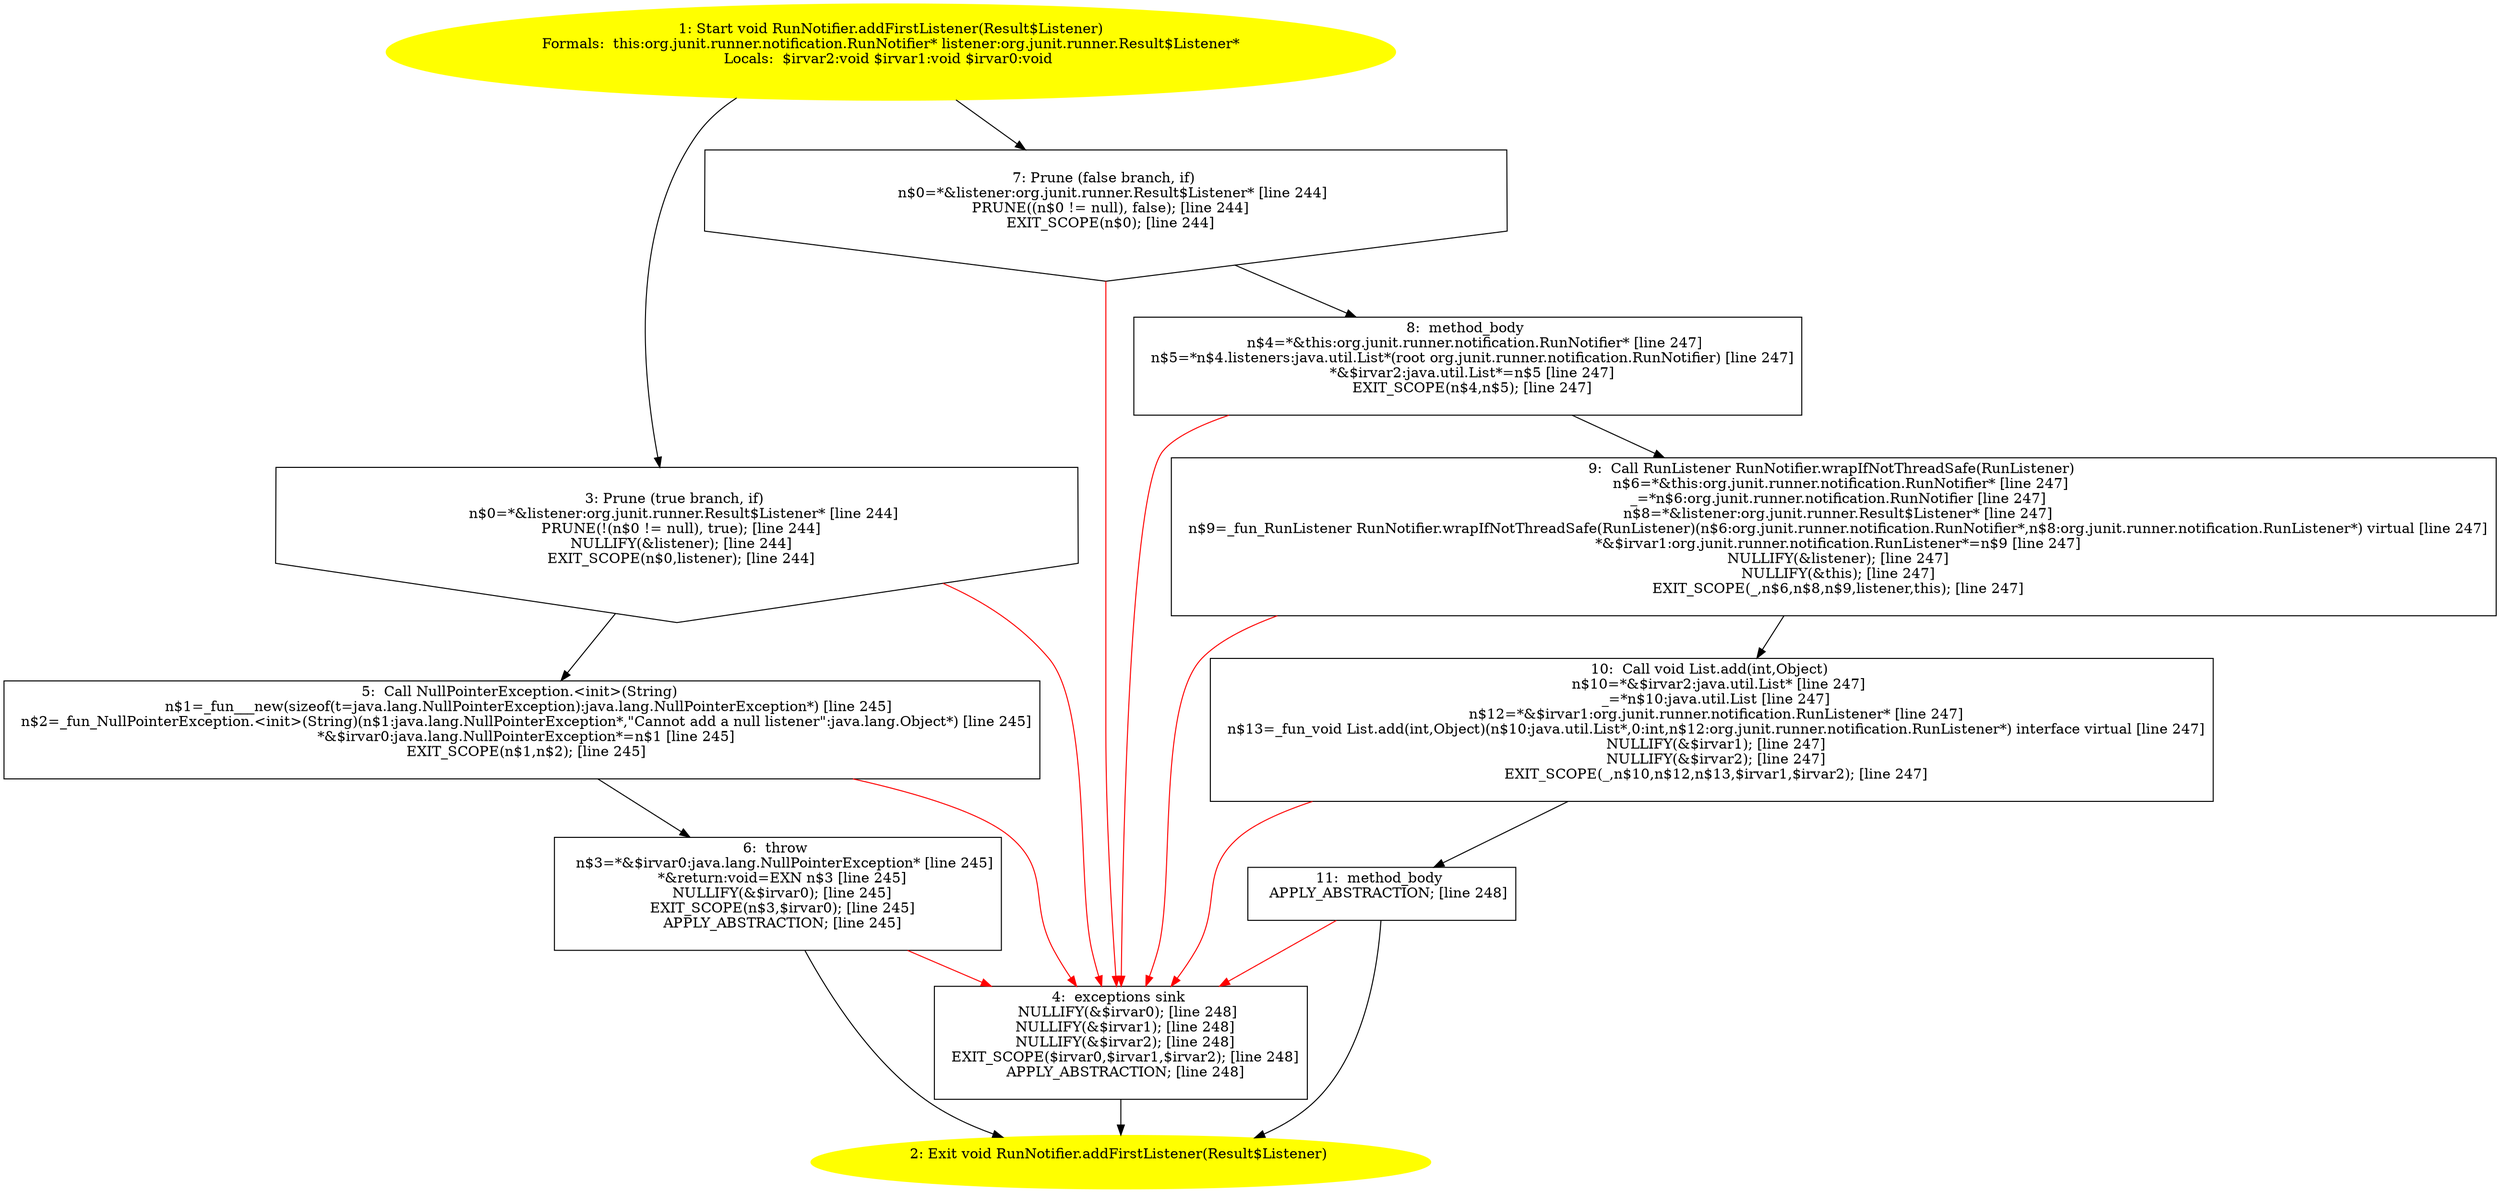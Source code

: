 /* @generated */
digraph cfg {
"org.junit.runner.notification.RunNotifier.addFirstListener(org.junit.runner.Result$Listener):void.44f1dc67d46ba5de6c0e88141081e14a_1" [label="1: Start void RunNotifier.addFirstListener(Result$Listener)\nFormals:  this:org.junit.runner.notification.RunNotifier* listener:org.junit.runner.Result$Listener*\nLocals:  $irvar2:void $irvar1:void $irvar0:void \n  " color=yellow style=filled]
	

	 "org.junit.runner.notification.RunNotifier.addFirstListener(org.junit.runner.Result$Listener):void.44f1dc67d46ba5de6c0e88141081e14a_1" -> "org.junit.runner.notification.RunNotifier.addFirstListener(org.junit.runner.Result$Listener):void.44f1dc67d46ba5de6c0e88141081e14a_3" ;
	 "org.junit.runner.notification.RunNotifier.addFirstListener(org.junit.runner.Result$Listener):void.44f1dc67d46ba5de6c0e88141081e14a_1" -> "org.junit.runner.notification.RunNotifier.addFirstListener(org.junit.runner.Result$Listener):void.44f1dc67d46ba5de6c0e88141081e14a_7" ;
"org.junit.runner.notification.RunNotifier.addFirstListener(org.junit.runner.Result$Listener):void.44f1dc67d46ba5de6c0e88141081e14a_2" [label="2: Exit void RunNotifier.addFirstListener(Result$Listener) \n  " color=yellow style=filled]
	

"org.junit.runner.notification.RunNotifier.addFirstListener(org.junit.runner.Result$Listener):void.44f1dc67d46ba5de6c0e88141081e14a_3" [label="3: Prune (true branch, if) \n   n$0=*&listener:org.junit.runner.Result$Listener* [line 244]\n  PRUNE(!(n$0 != null), true); [line 244]\n  NULLIFY(&listener); [line 244]\n  EXIT_SCOPE(n$0,listener); [line 244]\n " shape="invhouse"]
	

	 "org.junit.runner.notification.RunNotifier.addFirstListener(org.junit.runner.Result$Listener):void.44f1dc67d46ba5de6c0e88141081e14a_3" -> "org.junit.runner.notification.RunNotifier.addFirstListener(org.junit.runner.Result$Listener):void.44f1dc67d46ba5de6c0e88141081e14a_5" ;
	 "org.junit.runner.notification.RunNotifier.addFirstListener(org.junit.runner.Result$Listener):void.44f1dc67d46ba5de6c0e88141081e14a_3" -> "org.junit.runner.notification.RunNotifier.addFirstListener(org.junit.runner.Result$Listener):void.44f1dc67d46ba5de6c0e88141081e14a_4" [color="red" ];
"org.junit.runner.notification.RunNotifier.addFirstListener(org.junit.runner.Result$Listener):void.44f1dc67d46ba5de6c0e88141081e14a_4" [label="4:  exceptions sink \n   NULLIFY(&$irvar0); [line 248]\n  NULLIFY(&$irvar1); [line 248]\n  NULLIFY(&$irvar2); [line 248]\n  EXIT_SCOPE($irvar0,$irvar1,$irvar2); [line 248]\n  APPLY_ABSTRACTION; [line 248]\n " shape="box"]
	

	 "org.junit.runner.notification.RunNotifier.addFirstListener(org.junit.runner.Result$Listener):void.44f1dc67d46ba5de6c0e88141081e14a_4" -> "org.junit.runner.notification.RunNotifier.addFirstListener(org.junit.runner.Result$Listener):void.44f1dc67d46ba5de6c0e88141081e14a_2" ;
"org.junit.runner.notification.RunNotifier.addFirstListener(org.junit.runner.Result$Listener):void.44f1dc67d46ba5de6c0e88141081e14a_5" [label="5:  Call NullPointerException.<init>(String) \n   n$1=_fun___new(sizeof(t=java.lang.NullPointerException):java.lang.NullPointerException*) [line 245]\n  n$2=_fun_NullPointerException.<init>(String)(n$1:java.lang.NullPointerException*,\"Cannot add a null listener\":java.lang.Object*) [line 245]\n  *&$irvar0:java.lang.NullPointerException*=n$1 [line 245]\n  EXIT_SCOPE(n$1,n$2); [line 245]\n " shape="box"]
	

	 "org.junit.runner.notification.RunNotifier.addFirstListener(org.junit.runner.Result$Listener):void.44f1dc67d46ba5de6c0e88141081e14a_5" -> "org.junit.runner.notification.RunNotifier.addFirstListener(org.junit.runner.Result$Listener):void.44f1dc67d46ba5de6c0e88141081e14a_6" ;
	 "org.junit.runner.notification.RunNotifier.addFirstListener(org.junit.runner.Result$Listener):void.44f1dc67d46ba5de6c0e88141081e14a_5" -> "org.junit.runner.notification.RunNotifier.addFirstListener(org.junit.runner.Result$Listener):void.44f1dc67d46ba5de6c0e88141081e14a_4" [color="red" ];
"org.junit.runner.notification.RunNotifier.addFirstListener(org.junit.runner.Result$Listener):void.44f1dc67d46ba5de6c0e88141081e14a_6" [label="6:  throw \n   n$3=*&$irvar0:java.lang.NullPointerException* [line 245]\n  *&return:void=EXN n$3 [line 245]\n  NULLIFY(&$irvar0); [line 245]\n  EXIT_SCOPE(n$3,$irvar0); [line 245]\n  APPLY_ABSTRACTION; [line 245]\n " shape="box"]
	

	 "org.junit.runner.notification.RunNotifier.addFirstListener(org.junit.runner.Result$Listener):void.44f1dc67d46ba5de6c0e88141081e14a_6" -> "org.junit.runner.notification.RunNotifier.addFirstListener(org.junit.runner.Result$Listener):void.44f1dc67d46ba5de6c0e88141081e14a_2" ;
	 "org.junit.runner.notification.RunNotifier.addFirstListener(org.junit.runner.Result$Listener):void.44f1dc67d46ba5de6c0e88141081e14a_6" -> "org.junit.runner.notification.RunNotifier.addFirstListener(org.junit.runner.Result$Listener):void.44f1dc67d46ba5de6c0e88141081e14a_4" [color="red" ];
"org.junit.runner.notification.RunNotifier.addFirstListener(org.junit.runner.Result$Listener):void.44f1dc67d46ba5de6c0e88141081e14a_7" [label="7: Prune (false branch, if) \n   n$0=*&listener:org.junit.runner.Result$Listener* [line 244]\n  PRUNE((n$0 != null), false); [line 244]\n  EXIT_SCOPE(n$0); [line 244]\n " shape="invhouse"]
	

	 "org.junit.runner.notification.RunNotifier.addFirstListener(org.junit.runner.Result$Listener):void.44f1dc67d46ba5de6c0e88141081e14a_7" -> "org.junit.runner.notification.RunNotifier.addFirstListener(org.junit.runner.Result$Listener):void.44f1dc67d46ba5de6c0e88141081e14a_8" ;
	 "org.junit.runner.notification.RunNotifier.addFirstListener(org.junit.runner.Result$Listener):void.44f1dc67d46ba5de6c0e88141081e14a_7" -> "org.junit.runner.notification.RunNotifier.addFirstListener(org.junit.runner.Result$Listener):void.44f1dc67d46ba5de6c0e88141081e14a_4" [color="red" ];
"org.junit.runner.notification.RunNotifier.addFirstListener(org.junit.runner.Result$Listener):void.44f1dc67d46ba5de6c0e88141081e14a_8" [label="8:  method_body \n   n$4=*&this:org.junit.runner.notification.RunNotifier* [line 247]\n  n$5=*n$4.listeners:java.util.List*(root org.junit.runner.notification.RunNotifier) [line 247]\n  *&$irvar2:java.util.List*=n$5 [line 247]\n  EXIT_SCOPE(n$4,n$5); [line 247]\n " shape="box"]
	

	 "org.junit.runner.notification.RunNotifier.addFirstListener(org.junit.runner.Result$Listener):void.44f1dc67d46ba5de6c0e88141081e14a_8" -> "org.junit.runner.notification.RunNotifier.addFirstListener(org.junit.runner.Result$Listener):void.44f1dc67d46ba5de6c0e88141081e14a_9" ;
	 "org.junit.runner.notification.RunNotifier.addFirstListener(org.junit.runner.Result$Listener):void.44f1dc67d46ba5de6c0e88141081e14a_8" -> "org.junit.runner.notification.RunNotifier.addFirstListener(org.junit.runner.Result$Listener):void.44f1dc67d46ba5de6c0e88141081e14a_4" [color="red" ];
"org.junit.runner.notification.RunNotifier.addFirstListener(org.junit.runner.Result$Listener):void.44f1dc67d46ba5de6c0e88141081e14a_9" [label="9:  Call RunListener RunNotifier.wrapIfNotThreadSafe(RunListener) \n   n$6=*&this:org.junit.runner.notification.RunNotifier* [line 247]\n  _=*n$6:org.junit.runner.notification.RunNotifier [line 247]\n  n$8=*&listener:org.junit.runner.Result$Listener* [line 247]\n  n$9=_fun_RunListener RunNotifier.wrapIfNotThreadSafe(RunListener)(n$6:org.junit.runner.notification.RunNotifier*,n$8:org.junit.runner.notification.RunListener*) virtual [line 247]\n  *&$irvar1:org.junit.runner.notification.RunListener*=n$9 [line 247]\n  NULLIFY(&listener); [line 247]\n  NULLIFY(&this); [line 247]\n  EXIT_SCOPE(_,n$6,n$8,n$9,listener,this); [line 247]\n " shape="box"]
	

	 "org.junit.runner.notification.RunNotifier.addFirstListener(org.junit.runner.Result$Listener):void.44f1dc67d46ba5de6c0e88141081e14a_9" -> "org.junit.runner.notification.RunNotifier.addFirstListener(org.junit.runner.Result$Listener):void.44f1dc67d46ba5de6c0e88141081e14a_10" ;
	 "org.junit.runner.notification.RunNotifier.addFirstListener(org.junit.runner.Result$Listener):void.44f1dc67d46ba5de6c0e88141081e14a_9" -> "org.junit.runner.notification.RunNotifier.addFirstListener(org.junit.runner.Result$Listener):void.44f1dc67d46ba5de6c0e88141081e14a_4" [color="red" ];
"org.junit.runner.notification.RunNotifier.addFirstListener(org.junit.runner.Result$Listener):void.44f1dc67d46ba5de6c0e88141081e14a_10" [label="10:  Call void List.add(int,Object) \n   n$10=*&$irvar2:java.util.List* [line 247]\n  _=*n$10:java.util.List [line 247]\n  n$12=*&$irvar1:org.junit.runner.notification.RunListener* [line 247]\n  n$13=_fun_void List.add(int,Object)(n$10:java.util.List*,0:int,n$12:org.junit.runner.notification.RunListener*) interface virtual [line 247]\n  NULLIFY(&$irvar1); [line 247]\n  NULLIFY(&$irvar2); [line 247]\n  EXIT_SCOPE(_,n$10,n$12,n$13,$irvar1,$irvar2); [line 247]\n " shape="box"]
	

	 "org.junit.runner.notification.RunNotifier.addFirstListener(org.junit.runner.Result$Listener):void.44f1dc67d46ba5de6c0e88141081e14a_10" -> "org.junit.runner.notification.RunNotifier.addFirstListener(org.junit.runner.Result$Listener):void.44f1dc67d46ba5de6c0e88141081e14a_11" ;
	 "org.junit.runner.notification.RunNotifier.addFirstListener(org.junit.runner.Result$Listener):void.44f1dc67d46ba5de6c0e88141081e14a_10" -> "org.junit.runner.notification.RunNotifier.addFirstListener(org.junit.runner.Result$Listener):void.44f1dc67d46ba5de6c0e88141081e14a_4" [color="red" ];
"org.junit.runner.notification.RunNotifier.addFirstListener(org.junit.runner.Result$Listener):void.44f1dc67d46ba5de6c0e88141081e14a_11" [label="11:  method_body \n   APPLY_ABSTRACTION; [line 248]\n " shape="box"]
	

	 "org.junit.runner.notification.RunNotifier.addFirstListener(org.junit.runner.Result$Listener):void.44f1dc67d46ba5de6c0e88141081e14a_11" -> "org.junit.runner.notification.RunNotifier.addFirstListener(org.junit.runner.Result$Listener):void.44f1dc67d46ba5de6c0e88141081e14a_2" ;
	 "org.junit.runner.notification.RunNotifier.addFirstListener(org.junit.runner.Result$Listener):void.44f1dc67d46ba5de6c0e88141081e14a_11" -> "org.junit.runner.notification.RunNotifier.addFirstListener(org.junit.runner.Result$Listener):void.44f1dc67d46ba5de6c0e88141081e14a_4" [color="red" ];
}
